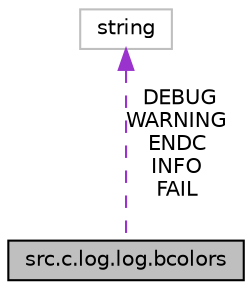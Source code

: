 digraph "src.c.log.log.bcolors"
{
  edge [fontname="Helvetica",fontsize="10",labelfontname="Helvetica",labelfontsize="10"];
  node [fontname="Helvetica",fontsize="10",shape=record];
  Node1 [label="src.c.log.log.bcolors",height=0.2,width=0.4,color="black", fillcolor="grey75", style="filled", fontcolor="black"];
  Node2 -> Node1 [dir="back",color="darkorchid3",fontsize="10",style="dashed",label=" DEBUG\nWARNING\nENDC\nINFO\nFAIL" ,fontname="Helvetica"];
  Node2 [label="string",height=0.2,width=0.4,color="grey75", fillcolor="white", style="filled"];
}
